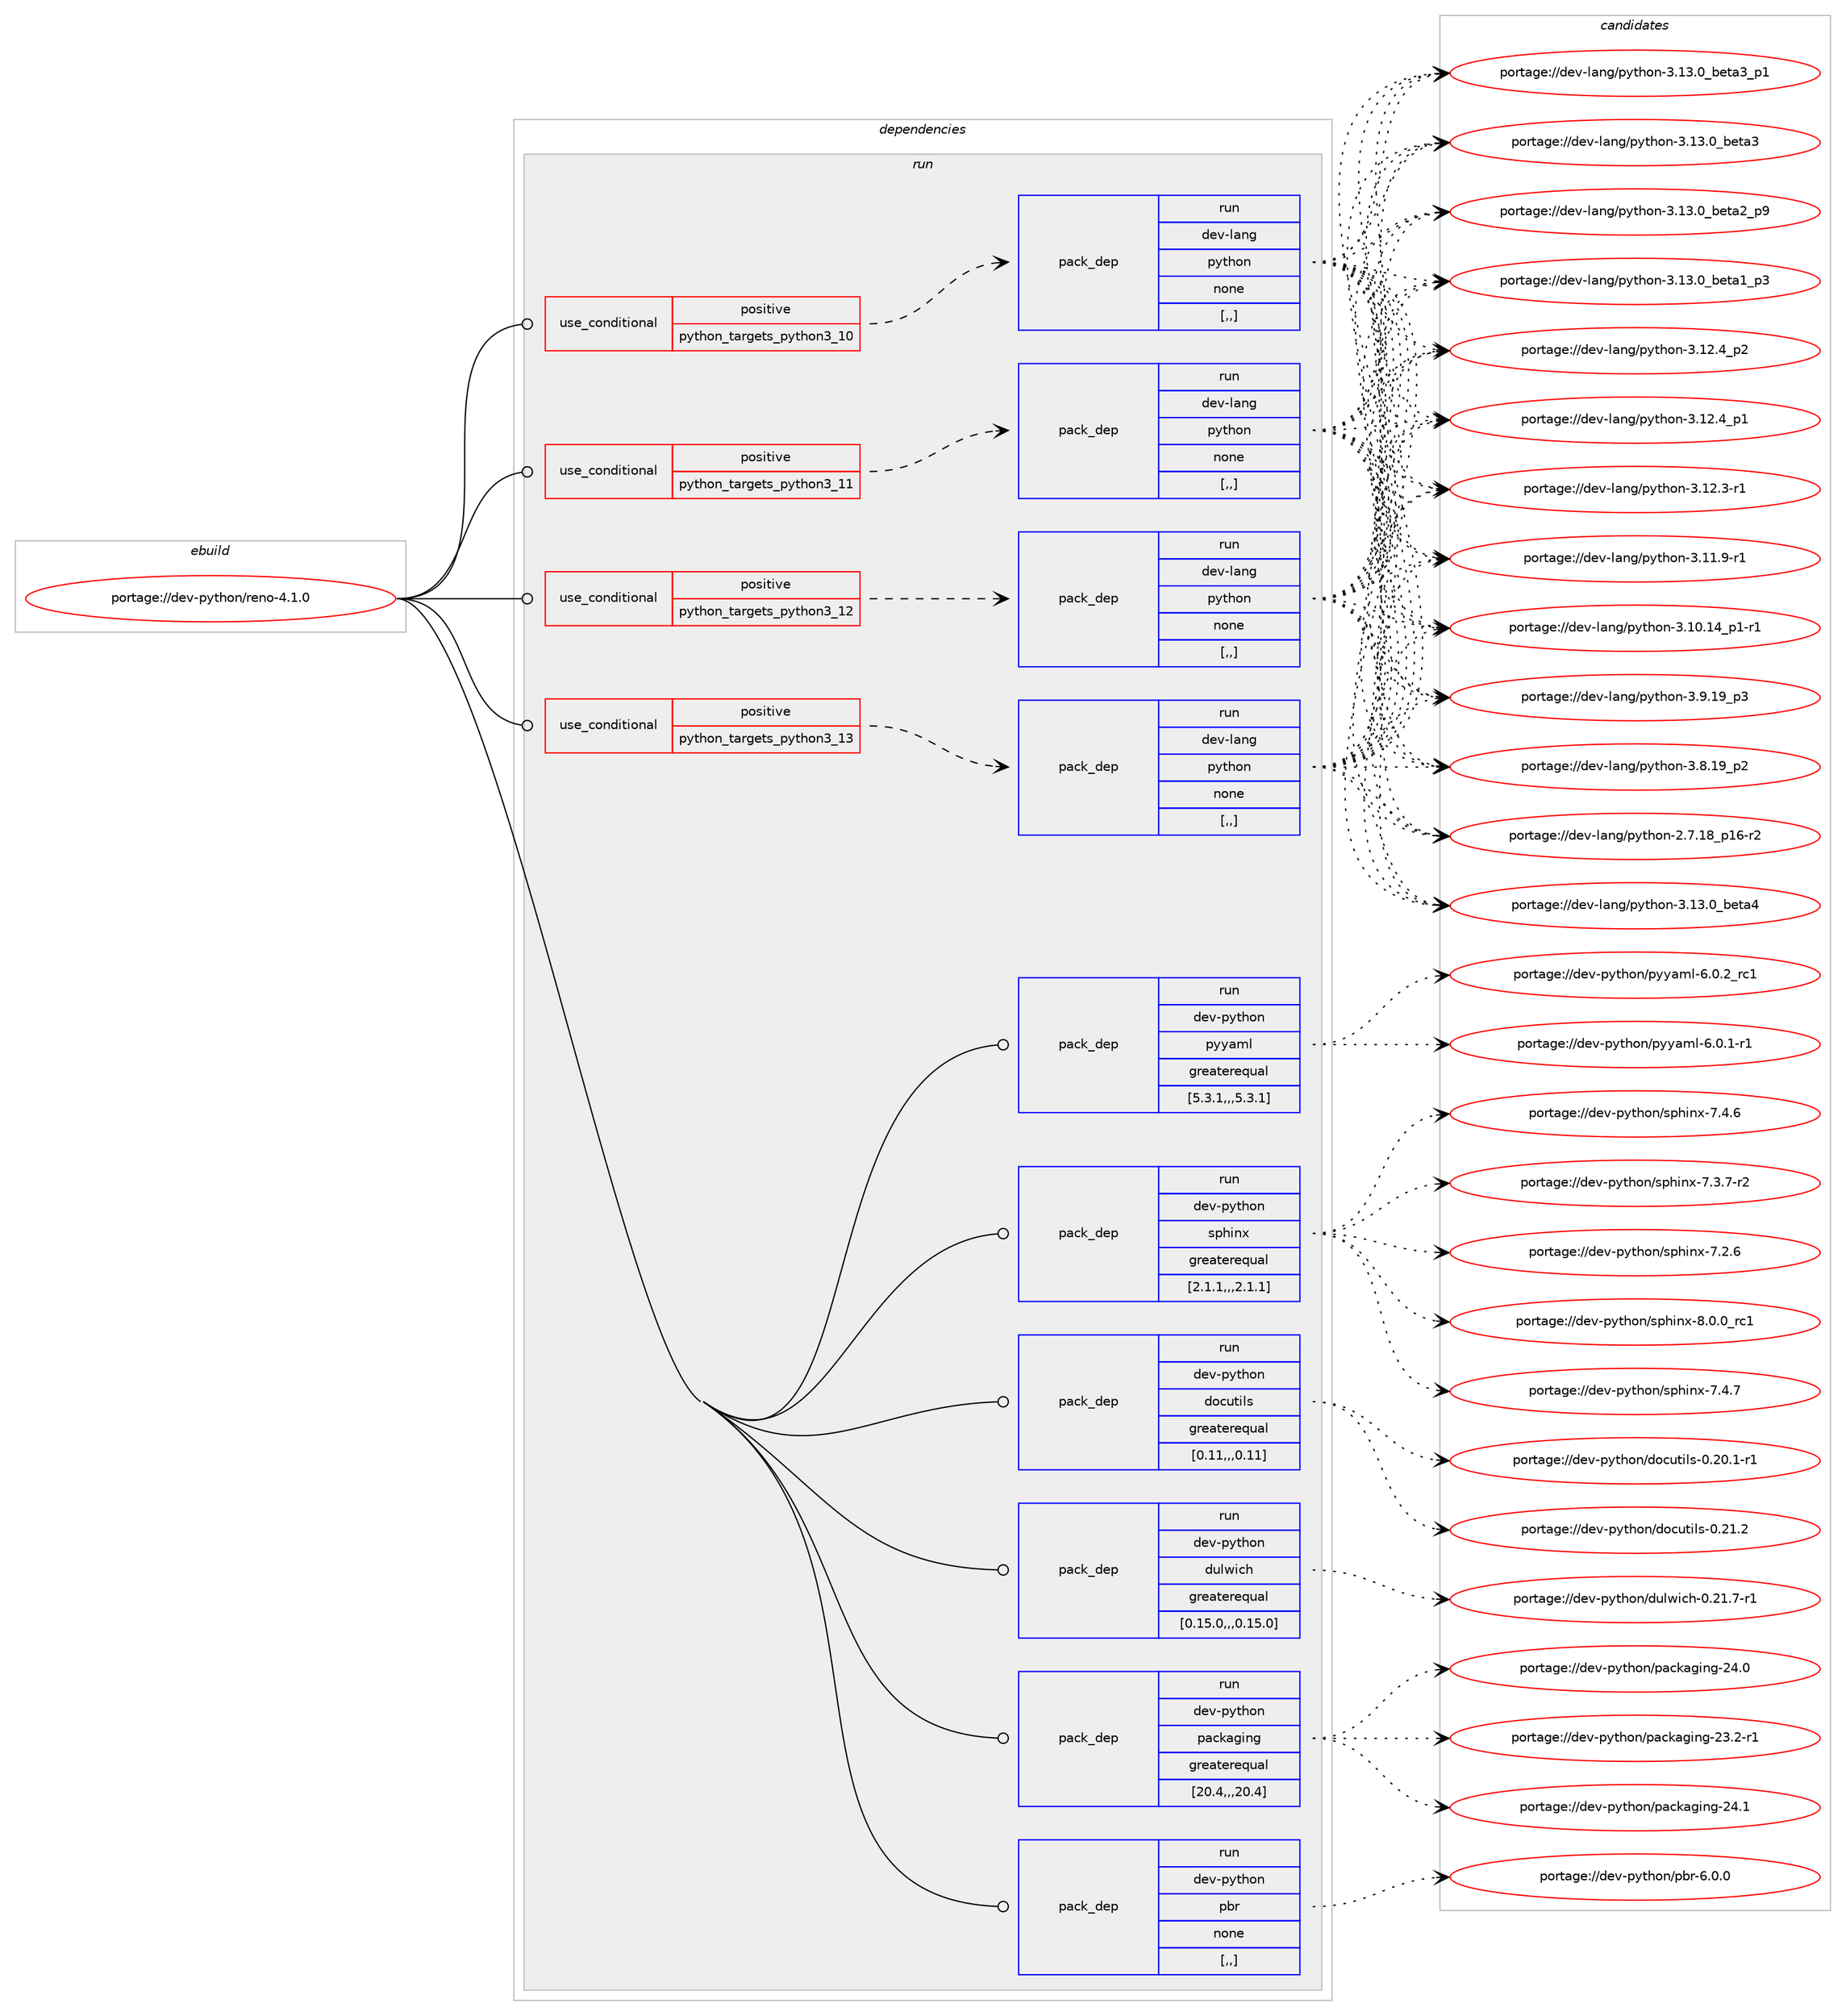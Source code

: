 digraph prolog {

# *************
# Graph options
# *************

newrank=true;
concentrate=true;
compound=true;
graph [rankdir=LR,fontname=Helvetica,fontsize=10,ranksep=1.5];#, ranksep=2.5, nodesep=0.2];
edge  [arrowhead=vee];
node  [fontname=Helvetica,fontsize=10];

# **********
# The ebuild
# **********

subgraph cluster_leftcol {
color=gray;
label=<<i>ebuild</i>>;
id [label="portage://dev-python/reno-4.1.0", color=red, width=4, href="../dev-python/reno-4.1.0.svg"];
}

# ****************
# The dependencies
# ****************

subgraph cluster_midcol {
color=gray;
label=<<i>dependencies</i>>;
subgraph cluster_compile {
fillcolor="#eeeeee";
style=filled;
label=<<i>compile</i>>;
}
subgraph cluster_compileandrun {
fillcolor="#eeeeee";
style=filled;
label=<<i>compile and run</i>>;
}
subgraph cluster_run {
fillcolor="#eeeeee";
style=filled;
label=<<i>run</i>>;
subgraph cond39015 {
dependency162029 [label=<<TABLE BORDER="0" CELLBORDER="1" CELLSPACING="0" CELLPADDING="4"><TR><TD ROWSPAN="3" CELLPADDING="10">use_conditional</TD></TR><TR><TD>positive</TD></TR><TR><TD>python_targets_python3_10</TD></TR></TABLE>>, shape=none, color=red];
subgraph pack121742 {
dependency162030 [label=<<TABLE BORDER="0" CELLBORDER="1" CELLSPACING="0" CELLPADDING="4" WIDTH="220"><TR><TD ROWSPAN="6" CELLPADDING="30">pack_dep</TD></TR><TR><TD WIDTH="110">run</TD></TR><TR><TD>dev-lang</TD></TR><TR><TD>python</TD></TR><TR><TD>none</TD></TR><TR><TD>[,,]</TD></TR></TABLE>>, shape=none, color=blue];
}
dependency162029:e -> dependency162030:w [weight=20,style="dashed",arrowhead="vee"];
}
id:e -> dependency162029:w [weight=20,style="solid",arrowhead="odot"];
subgraph cond39016 {
dependency162031 [label=<<TABLE BORDER="0" CELLBORDER="1" CELLSPACING="0" CELLPADDING="4"><TR><TD ROWSPAN="3" CELLPADDING="10">use_conditional</TD></TR><TR><TD>positive</TD></TR><TR><TD>python_targets_python3_11</TD></TR></TABLE>>, shape=none, color=red];
subgraph pack121743 {
dependency162032 [label=<<TABLE BORDER="0" CELLBORDER="1" CELLSPACING="0" CELLPADDING="4" WIDTH="220"><TR><TD ROWSPAN="6" CELLPADDING="30">pack_dep</TD></TR><TR><TD WIDTH="110">run</TD></TR><TR><TD>dev-lang</TD></TR><TR><TD>python</TD></TR><TR><TD>none</TD></TR><TR><TD>[,,]</TD></TR></TABLE>>, shape=none, color=blue];
}
dependency162031:e -> dependency162032:w [weight=20,style="dashed",arrowhead="vee"];
}
id:e -> dependency162031:w [weight=20,style="solid",arrowhead="odot"];
subgraph cond39017 {
dependency162033 [label=<<TABLE BORDER="0" CELLBORDER="1" CELLSPACING="0" CELLPADDING="4"><TR><TD ROWSPAN="3" CELLPADDING="10">use_conditional</TD></TR><TR><TD>positive</TD></TR><TR><TD>python_targets_python3_12</TD></TR></TABLE>>, shape=none, color=red];
subgraph pack121744 {
dependency162034 [label=<<TABLE BORDER="0" CELLBORDER="1" CELLSPACING="0" CELLPADDING="4" WIDTH="220"><TR><TD ROWSPAN="6" CELLPADDING="30">pack_dep</TD></TR><TR><TD WIDTH="110">run</TD></TR><TR><TD>dev-lang</TD></TR><TR><TD>python</TD></TR><TR><TD>none</TD></TR><TR><TD>[,,]</TD></TR></TABLE>>, shape=none, color=blue];
}
dependency162033:e -> dependency162034:w [weight=20,style="dashed",arrowhead="vee"];
}
id:e -> dependency162033:w [weight=20,style="solid",arrowhead="odot"];
subgraph cond39018 {
dependency162035 [label=<<TABLE BORDER="0" CELLBORDER="1" CELLSPACING="0" CELLPADDING="4"><TR><TD ROWSPAN="3" CELLPADDING="10">use_conditional</TD></TR><TR><TD>positive</TD></TR><TR><TD>python_targets_python3_13</TD></TR></TABLE>>, shape=none, color=red];
subgraph pack121745 {
dependency162036 [label=<<TABLE BORDER="0" CELLBORDER="1" CELLSPACING="0" CELLPADDING="4" WIDTH="220"><TR><TD ROWSPAN="6" CELLPADDING="30">pack_dep</TD></TR><TR><TD WIDTH="110">run</TD></TR><TR><TD>dev-lang</TD></TR><TR><TD>python</TD></TR><TR><TD>none</TD></TR><TR><TD>[,,]</TD></TR></TABLE>>, shape=none, color=blue];
}
dependency162035:e -> dependency162036:w [weight=20,style="dashed",arrowhead="vee"];
}
id:e -> dependency162035:w [weight=20,style="solid",arrowhead="odot"];
subgraph pack121746 {
dependency162037 [label=<<TABLE BORDER="0" CELLBORDER="1" CELLSPACING="0" CELLPADDING="4" WIDTH="220"><TR><TD ROWSPAN="6" CELLPADDING="30">pack_dep</TD></TR><TR><TD WIDTH="110">run</TD></TR><TR><TD>dev-python</TD></TR><TR><TD>docutils</TD></TR><TR><TD>greaterequal</TD></TR><TR><TD>[0.11,,,0.11]</TD></TR></TABLE>>, shape=none, color=blue];
}
id:e -> dependency162037:w [weight=20,style="solid",arrowhead="odot"];
subgraph pack121747 {
dependency162038 [label=<<TABLE BORDER="0" CELLBORDER="1" CELLSPACING="0" CELLPADDING="4" WIDTH="220"><TR><TD ROWSPAN="6" CELLPADDING="30">pack_dep</TD></TR><TR><TD WIDTH="110">run</TD></TR><TR><TD>dev-python</TD></TR><TR><TD>dulwich</TD></TR><TR><TD>greaterequal</TD></TR><TR><TD>[0.15.0,,,0.15.0]</TD></TR></TABLE>>, shape=none, color=blue];
}
id:e -> dependency162038:w [weight=20,style="solid",arrowhead="odot"];
subgraph pack121748 {
dependency162039 [label=<<TABLE BORDER="0" CELLBORDER="1" CELLSPACING="0" CELLPADDING="4" WIDTH="220"><TR><TD ROWSPAN="6" CELLPADDING="30">pack_dep</TD></TR><TR><TD WIDTH="110">run</TD></TR><TR><TD>dev-python</TD></TR><TR><TD>packaging</TD></TR><TR><TD>greaterequal</TD></TR><TR><TD>[20.4,,,20.4]</TD></TR></TABLE>>, shape=none, color=blue];
}
id:e -> dependency162039:w [weight=20,style="solid",arrowhead="odot"];
subgraph pack121749 {
dependency162040 [label=<<TABLE BORDER="0" CELLBORDER="1" CELLSPACING="0" CELLPADDING="4" WIDTH="220"><TR><TD ROWSPAN="6" CELLPADDING="30">pack_dep</TD></TR><TR><TD WIDTH="110">run</TD></TR><TR><TD>dev-python</TD></TR><TR><TD>pbr</TD></TR><TR><TD>none</TD></TR><TR><TD>[,,]</TD></TR></TABLE>>, shape=none, color=blue];
}
id:e -> dependency162040:w [weight=20,style="solid",arrowhead="odot"];
subgraph pack121750 {
dependency162041 [label=<<TABLE BORDER="0" CELLBORDER="1" CELLSPACING="0" CELLPADDING="4" WIDTH="220"><TR><TD ROWSPAN="6" CELLPADDING="30">pack_dep</TD></TR><TR><TD WIDTH="110">run</TD></TR><TR><TD>dev-python</TD></TR><TR><TD>pyyaml</TD></TR><TR><TD>greaterequal</TD></TR><TR><TD>[5.3.1,,,5.3.1]</TD></TR></TABLE>>, shape=none, color=blue];
}
id:e -> dependency162041:w [weight=20,style="solid",arrowhead="odot"];
subgraph pack121751 {
dependency162042 [label=<<TABLE BORDER="0" CELLBORDER="1" CELLSPACING="0" CELLPADDING="4" WIDTH="220"><TR><TD ROWSPAN="6" CELLPADDING="30">pack_dep</TD></TR><TR><TD WIDTH="110">run</TD></TR><TR><TD>dev-python</TD></TR><TR><TD>sphinx</TD></TR><TR><TD>greaterequal</TD></TR><TR><TD>[2.1.1,,,2.1.1]</TD></TR></TABLE>>, shape=none, color=blue];
}
id:e -> dependency162042:w [weight=20,style="solid",arrowhead="odot"];
}
}

# **************
# The candidates
# **************

subgraph cluster_choices {
rank=same;
color=gray;
label=<<i>candidates</i>>;

subgraph choice121742 {
color=black;
nodesep=1;
choice1001011184510897110103471121211161041111104551464951464895981011169752 [label="portage://dev-lang/python-3.13.0_beta4", color=red, width=4,href="../dev-lang/python-3.13.0_beta4.svg"];
choice10010111845108971101034711212111610411111045514649514648959810111697519511249 [label="portage://dev-lang/python-3.13.0_beta3_p1", color=red, width=4,href="../dev-lang/python-3.13.0_beta3_p1.svg"];
choice1001011184510897110103471121211161041111104551464951464895981011169751 [label="portage://dev-lang/python-3.13.0_beta3", color=red, width=4,href="../dev-lang/python-3.13.0_beta3.svg"];
choice10010111845108971101034711212111610411111045514649514648959810111697509511257 [label="portage://dev-lang/python-3.13.0_beta2_p9", color=red, width=4,href="../dev-lang/python-3.13.0_beta2_p9.svg"];
choice10010111845108971101034711212111610411111045514649514648959810111697499511251 [label="portage://dev-lang/python-3.13.0_beta1_p3", color=red, width=4,href="../dev-lang/python-3.13.0_beta1_p3.svg"];
choice100101118451089711010347112121116104111110455146495046529511250 [label="portage://dev-lang/python-3.12.4_p2", color=red, width=4,href="../dev-lang/python-3.12.4_p2.svg"];
choice100101118451089711010347112121116104111110455146495046529511249 [label="portage://dev-lang/python-3.12.4_p1", color=red, width=4,href="../dev-lang/python-3.12.4_p1.svg"];
choice100101118451089711010347112121116104111110455146495046514511449 [label="portage://dev-lang/python-3.12.3-r1", color=red, width=4,href="../dev-lang/python-3.12.3-r1.svg"];
choice100101118451089711010347112121116104111110455146494946574511449 [label="portage://dev-lang/python-3.11.9-r1", color=red, width=4,href="../dev-lang/python-3.11.9-r1.svg"];
choice100101118451089711010347112121116104111110455146494846495295112494511449 [label="portage://dev-lang/python-3.10.14_p1-r1", color=red, width=4,href="../dev-lang/python-3.10.14_p1-r1.svg"];
choice100101118451089711010347112121116104111110455146574649579511251 [label="portage://dev-lang/python-3.9.19_p3", color=red, width=4,href="../dev-lang/python-3.9.19_p3.svg"];
choice100101118451089711010347112121116104111110455146564649579511250 [label="portage://dev-lang/python-3.8.19_p2", color=red, width=4,href="../dev-lang/python-3.8.19_p2.svg"];
choice100101118451089711010347112121116104111110455046554649569511249544511450 [label="portage://dev-lang/python-2.7.18_p16-r2", color=red, width=4,href="../dev-lang/python-2.7.18_p16-r2.svg"];
dependency162030:e -> choice1001011184510897110103471121211161041111104551464951464895981011169752:w [style=dotted,weight="100"];
dependency162030:e -> choice10010111845108971101034711212111610411111045514649514648959810111697519511249:w [style=dotted,weight="100"];
dependency162030:e -> choice1001011184510897110103471121211161041111104551464951464895981011169751:w [style=dotted,weight="100"];
dependency162030:e -> choice10010111845108971101034711212111610411111045514649514648959810111697509511257:w [style=dotted,weight="100"];
dependency162030:e -> choice10010111845108971101034711212111610411111045514649514648959810111697499511251:w [style=dotted,weight="100"];
dependency162030:e -> choice100101118451089711010347112121116104111110455146495046529511250:w [style=dotted,weight="100"];
dependency162030:e -> choice100101118451089711010347112121116104111110455146495046529511249:w [style=dotted,weight="100"];
dependency162030:e -> choice100101118451089711010347112121116104111110455146495046514511449:w [style=dotted,weight="100"];
dependency162030:e -> choice100101118451089711010347112121116104111110455146494946574511449:w [style=dotted,weight="100"];
dependency162030:e -> choice100101118451089711010347112121116104111110455146494846495295112494511449:w [style=dotted,weight="100"];
dependency162030:e -> choice100101118451089711010347112121116104111110455146574649579511251:w [style=dotted,weight="100"];
dependency162030:e -> choice100101118451089711010347112121116104111110455146564649579511250:w [style=dotted,weight="100"];
dependency162030:e -> choice100101118451089711010347112121116104111110455046554649569511249544511450:w [style=dotted,weight="100"];
}
subgraph choice121743 {
color=black;
nodesep=1;
choice1001011184510897110103471121211161041111104551464951464895981011169752 [label="portage://dev-lang/python-3.13.0_beta4", color=red, width=4,href="../dev-lang/python-3.13.0_beta4.svg"];
choice10010111845108971101034711212111610411111045514649514648959810111697519511249 [label="portage://dev-lang/python-3.13.0_beta3_p1", color=red, width=4,href="../dev-lang/python-3.13.0_beta3_p1.svg"];
choice1001011184510897110103471121211161041111104551464951464895981011169751 [label="portage://dev-lang/python-3.13.0_beta3", color=red, width=4,href="../dev-lang/python-3.13.0_beta3.svg"];
choice10010111845108971101034711212111610411111045514649514648959810111697509511257 [label="portage://dev-lang/python-3.13.0_beta2_p9", color=red, width=4,href="../dev-lang/python-3.13.0_beta2_p9.svg"];
choice10010111845108971101034711212111610411111045514649514648959810111697499511251 [label="portage://dev-lang/python-3.13.0_beta1_p3", color=red, width=4,href="../dev-lang/python-3.13.0_beta1_p3.svg"];
choice100101118451089711010347112121116104111110455146495046529511250 [label="portage://dev-lang/python-3.12.4_p2", color=red, width=4,href="../dev-lang/python-3.12.4_p2.svg"];
choice100101118451089711010347112121116104111110455146495046529511249 [label="portage://dev-lang/python-3.12.4_p1", color=red, width=4,href="../dev-lang/python-3.12.4_p1.svg"];
choice100101118451089711010347112121116104111110455146495046514511449 [label="portage://dev-lang/python-3.12.3-r1", color=red, width=4,href="../dev-lang/python-3.12.3-r1.svg"];
choice100101118451089711010347112121116104111110455146494946574511449 [label="portage://dev-lang/python-3.11.9-r1", color=red, width=4,href="../dev-lang/python-3.11.9-r1.svg"];
choice100101118451089711010347112121116104111110455146494846495295112494511449 [label="portage://dev-lang/python-3.10.14_p1-r1", color=red, width=4,href="../dev-lang/python-3.10.14_p1-r1.svg"];
choice100101118451089711010347112121116104111110455146574649579511251 [label="portage://dev-lang/python-3.9.19_p3", color=red, width=4,href="../dev-lang/python-3.9.19_p3.svg"];
choice100101118451089711010347112121116104111110455146564649579511250 [label="portage://dev-lang/python-3.8.19_p2", color=red, width=4,href="../dev-lang/python-3.8.19_p2.svg"];
choice100101118451089711010347112121116104111110455046554649569511249544511450 [label="portage://dev-lang/python-2.7.18_p16-r2", color=red, width=4,href="../dev-lang/python-2.7.18_p16-r2.svg"];
dependency162032:e -> choice1001011184510897110103471121211161041111104551464951464895981011169752:w [style=dotted,weight="100"];
dependency162032:e -> choice10010111845108971101034711212111610411111045514649514648959810111697519511249:w [style=dotted,weight="100"];
dependency162032:e -> choice1001011184510897110103471121211161041111104551464951464895981011169751:w [style=dotted,weight="100"];
dependency162032:e -> choice10010111845108971101034711212111610411111045514649514648959810111697509511257:w [style=dotted,weight="100"];
dependency162032:e -> choice10010111845108971101034711212111610411111045514649514648959810111697499511251:w [style=dotted,weight="100"];
dependency162032:e -> choice100101118451089711010347112121116104111110455146495046529511250:w [style=dotted,weight="100"];
dependency162032:e -> choice100101118451089711010347112121116104111110455146495046529511249:w [style=dotted,weight="100"];
dependency162032:e -> choice100101118451089711010347112121116104111110455146495046514511449:w [style=dotted,weight="100"];
dependency162032:e -> choice100101118451089711010347112121116104111110455146494946574511449:w [style=dotted,weight="100"];
dependency162032:e -> choice100101118451089711010347112121116104111110455146494846495295112494511449:w [style=dotted,weight="100"];
dependency162032:e -> choice100101118451089711010347112121116104111110455146574649579511251:w [style=dotted,weight="100"];
dependency162032:e -> choice100101118451089711010347112121116104111110455146564649579511250:w [style=dotted,weight="100"];
dependency162032:e -> choice100101118451089711010347112121116104111110455046554649569511249544511450:w [style=dotted,weight="100"];
}
subgraph choice121744 {
color=black;
nodesep=1;
choice1001011184510897110103471121211161041111104551464951464895981011169752 [label="portage://dev-lang/python-3.13.0_beta4", color=red, width=4,href="../dev-lang/python-3.13.0_beta4.svg"];
choice10010111845108971101034711212111610411111045514649514648959810111697519511249 [label="portage://dev-lang/python-3.13.0_beta3_p1", color=red, width=4,href="../dev-lang/python-3.13.0_beta3_p1.svg"];
choice1001011184510897110103471121211161041111104551464951464895981011169751 [label="portage://dev-lang/python-3.13.0_beta3", color=red, width=4,href="../dev-lang/python-3.13.0_beta3.svg"];
choice10010111845108971101034711212111610411111045514649514648959810111697509511257 [label="portage://dev-lang/python-3.13.0_beta2_p9", color=red, width=4,href="../dev-lang/python-3.13.0_beta2_p9.svg"];
choice10010111845108971101034711212111610411111045514649514648959810111697499511251 [label="portage://dev-lang/python-3.13.0_beta1_p3", color=red, width=4,href="../dev-lang/python-3.13.0_beta1_p3.svg"];
choice100101118451089711010347112121116104111110455146495046529511250 [label="portage://dev-lang/python-3.12.4_p2", color=red, width=4,href="../dev-lang/python-3.12.4_p2.svg"];
choice100101118451089711010347112121116104111110455146495046529511249 [label="portage://dev-lang/python-3.12.4_p1", color=red, width=4,href="../dev-lang/python-3.12.4_p1.svg"];
choice100101118451089711010347112121116104111110455146495046514511449 [label="portage://dev-lang/python-3.12.3-r1", color=red, width=4,href="../dev-lang/python-3.12.3-r1.svg"];
choice100101118451089711010347112121116104111110455146494946574511449 [label="portage://dev-lang/python-3.11.9-r1", color=red, width=4,href="../dev-lang/python-3.11.9-r1.svg"];
choice100101118451089711010347112121116104111110455146494846495295112494511449 [label="portage://dev-lang/python-3.10.14_p1-r1", color=red, width=4,href="../dev-lang/python-3.10.14_p1-r1.svg"];
choice100101118451089711010347112121116104111110455146574649579511251 [label="portage://dev-lang/python-3.9.19_p3", color=red, width=4,href="../dev-lang/python-3.9.19_p3.svg"];
choice100101118451089711010347112121116104111110455146564649579511250 [label="portage://dev-lang/python-3.8.19_p2", color=red, width=4,href="../dev-lang/python-3.8.19_p2.svg"];
choice100101118451089711010347112121116104111110455046554649569511249544511450 [label="portage://dev-lang/python-2.7.18_p16-r2", color=red, width=4,href="../dev-lang/python-2.7.18_p16-r2.svg"];
dependency162034:e -> choice1001011184510897110103471121211161041111104551464951464895981011169752:w [style=dotted,weight="100"];
dependency162034:e -> choice10010111845108971101034711212111610411111045514649514648959810111697519511249:w [style=dotted,weight="100"];
dependency162034:e -> choice1001011184510897110103471121211161041111104551464951464895981011169751:w [style=dotted,weight="100"];
dependency162034:e -> choice10010111845108971101034711212111610411111045514649514648959810111697509511257:w [style=dotted,weight="100"];
dependency162034:e -> choice10010111845108971101034711212111610411111045514649514648959810111697499511251:w [style=dotted,weight="100"];
dependency162034:e -> choice100101118451089711010347112121116104111110455146495046529511250:w [style=dotted,weight="100"];
dependency162034:e -> choice100101118451089711010347112121116104111110455146495046529511249:w [style=dotted,weight="100"];
dependency162034:e -> choice100101118451089711010347112121116104111110455146495046514511449:w [style=dotted,weight="100"];
dependency162034:e -> choice100101118451089711010347112121116104111110455146494946574511449:w [style=dotted,weight="100"];
dependency162034:e -> choice100101118451089711010347112121116104111110455146494846495295112494511449:w [style=dotted,weight="100"];
dependency162034:e -> choice100101118451089711010347112121116104111110455146574649579511251:w [style=dotted,weight="100"];
dependency162034:e -> choice100101118451089711010347112121116104111110455146564649579511250:w [style=dotted,weight="100"];
dependency162034:e -> choice100101118451089711010347112121116104111110455046554649569511249544511450:w [style=dotted,weight="100"];
}
subgraph choice121745 {
color=black;
nodesep=1;
choice1001011184510897110103471121211161041111104551464951464895981011169752 [label="portage://dev-lang/python-3.13.0_beta4", color=red, width=4,href="../dev-lang/python-3.13.0_beta4.svg"];
choice10010111845108971101034711212111610411111045514649514648959810111697519511249 [label="portage://dev-lang/python-3.13.0_beta3_p1", color=red, width=4,href="../dev-lang/python-3.13.0_beta3_p1.svg"];
choice1001011184510897110103471121211161041111104551464951464895981011169751 [label="portage://dev-lang/python-3.13.0_beta3", color=red, width=4,href="../dev-lang/python-3.13.0_beta3.svg"];
choice10010111845108971101034711212111610411111045514649514648959810111697509511257 [label="portage://dev-lang/python-3.13.0_beta2_p9", color=red, width=4,href="../dev-lang/python-3.13.0_beta2_p9.svg"];
choice10010111845108971101034711212111610411111045514649514648959810111697499511251 [label="portage://dev-lang/python-3.13.0_beta1_p3", color=red, width=4,href="../dev-lang/python-3.13.0_beta1_p3.svg"];
choice100101118451089711010347112121116104111110455146495046529511250 [label="portage://dev-lang/python-3.12.4_p2", color=red, width=4,href="../dev-lang/python-3.12.4_p2.svg"];
choice100101118451089711010347112121116104111110455146495046529511249 [label="portage://dev-lang/python-3.12.4_p1", color=red, width=4,href="../dev-lang/python-3.12.4_p1.svg"];
choice100101118451089711010347112121116104111110455146495046514511449 [label="portage://dev-lang/python-3.12.3-r1", color=red, width=4,href="../dev-lang/python-3.12.3-r1.svg"];
choice100101118451089711010347112121116104111110455146494946574511449 [label="portage://dev-lang/python-3.11.9-r1", color=red, width=4,href="../dev-lang/python-3.11.9-r1.svg"];
choice100101118451089711010347112121116104111110455146494846495295112494511449 [label="portage://dev-lang/python-3.10.14_p1-r1", color=red, width=4,href="../dev-lang/python-3.10.14_p1-r1.svg"];
choice100101118451089711010347112121116104111110455146574649579511251 [label="portage://dev-lang/python-3.9.19_p3", color=red, width=4,href="../dev-lang/python-3.9.19_p3.svg"];
choice100101118451089711010347112121116104111110455146564649579511250 [label="portage://dev-lang/python-3.8.19_p2", color=red, width=4,href="../dev-lang/python-3.8.19_p2.svg"];
choice100101118451089711010347112121116104111110455046554649569511249544511450 [label="portage://dev-lang/python-2.7.18_p16-r2", color=red, width=4,href="../dev-lang/python-2.7.18_p16-r2.svg"];
dependency162036:e -> choice1001011184510897110103471121211161041111104551464951464895981011169752:w [style=dotted,weight="100"];
dependency162036:e -> choice10010111845108971101034711212111610411111045514649514648959810111697519511249:w [style=dotted,weight="100"];
dependency162036:e -> choice1001011184510897110103471121211161041111104551464951464895981011169751:w [style=dotted,weight="100"];
dependency162036:e -> choice10010111845108971101034711212111610411111045514649514648959810111697509511257:w [style=dotted,weight="100"];
dependency162036:e -> choice10010111845108971101034711212111610411111045514649514648959810111697499511251:w [style=dotted,weight="100"];
dependency162036:e -> choice100101118451089711010347112121116104111110455146495046529511250:w [style=dotted,weight="100"];
dependency162036:e -> choice100101118451089711010347112121116104111110455146495046529511249:w [style=dotted,weight="100"];
dependency162036:e -> choice100101118451089711010347112121116104111110455146495046514511449:w [style=dotted,weight="100"];
dependency162036:e -> choice100101118451089711010347112121116104111110455146494946574511449:w [style=dotted,weight="100"];
dependency162036:e -> choice100101118451089711010347112121116104111110455146494846495295112494511449:w [style=dotted,weight="100"];
dependency162036:e -> choice100101118451089711010347112121116104111110455146574649579511251:w [style=dotted,weight="100"];
dependency162036:e -> choice100101118451089711010347112121116104111110455146564649579511250:w [style=dotted,weight="100"];
dependency162036:e -> choice100101118451089711010347112121116104111110455046554649569511249544511450:w [style=dotted,weight="100"];
}
subgraph choice121746 {
color=black;
nodesep=1;
choice10010111845112121116104111110471001119911711610510811545484650494650 [label="portage://dev-python/docutils-0.21.2", color=red, width=4,href="../dev-python/docutils-0.21.2.svg"];
choice100101118451121211161041111104710011199117116105108115454846504846494511449 [label="portage://dev-python/docutils-0.20.1-r1", color=red, width=4,href="../dev-python/docutils-0.20.1-r1.svg"];
dependency162037:e -> choice10010111845112121116104111110471001119911711610510811545484650494650:w [style=dotted,weight="100"];
dependency162037:e -> choice100101118451121211161041111104710011199117116105108115454846504846494511449:w [style=dotted,weight="100"];
}
subgraph choice121747 {
color=black;
nodesep=1;
choice100101118451121211161041111104710011710811910599104454846504946554511449 [label="portage://dev-python/dulwich-0.21.7-r1", color=red, width=4,href="../dev-python/dulwich-0.21.7-r1.svg"];
dependency162038:e -> choice100101118451121211161041111104710011710811910599104454846504946554511449:w [style=dotted,weight="100"];
}
subgraph choice121748 {
color=black;
nodesep=1;
choice10010111845112121116104111110471129799107971031051101034550524649 [label="portage://dev-python/packaging-24.1", color=red, width=4,href="../dev-python/packaging-24.1.svg"];
choice10010111845112121116104111110471129799107971031051101034550524648 [label="portage://dev-python/packaging-24.0", color=red, width=4,href="../dev-python/packaging-24.0.svg"];
choice100101118451121211161041111104711297991079710310511010345505146504511449 [label="portage://dev-python/packaging-23.2-r1", color=red, width=4,href="../dev-python/packaging-23.2-r1.svg"];
dependency162039:e -> choice10010111845112121116104111110471129799107971031051101034550524649:w [style=dotted,weight="100"];
dependency162039:e -> choice10010111845112121116104111110471129799107971031051101034550524648:w [style=dotted,weight="100"];
dependency162039:e -> choice100101118451121211161041111104711297991079710310511010345505146504511449:w [style=dotted,weight="100"];
}
subgraph choice121749 {
color=black;
nodesep=1;
choice100101118451121211161041111104711298114455446484648 [label="portage://dev-python/pbr-6.0.0", color=red, width=4,href="../dev-python/pbr-6.0.0.svg"];
dependency162040:e -> choice100101118451121211161041111104711298114455446484648:w [style=dotted,weight="100"];
}
subgraph choice121750 {
color=black;
nodesep=1;
choice100101118451121211161041111104711212112197109108455446484650951149949 [label="portage://dev-python/pyyaml-6.0.2_rc1", color=red, width=4,href="../dev-python/pyyaml-6.0.2_rc1.svg"];
choice1001011184511212111610411111047112121121971091084554464846494511449 [label="portage://dev-python/pyyaml-6.0.1-r1", color=red, width=4,href="../dev-python/pyyaml-6.0.1-r1.svg"];
dependency162041:e -> choice100101118451121211161041111104711212112197109108455446484650951149949:w [style=dotted,weight="100"];
dependency162041:e -> choice1001011184511212111610411111047112121121971091084554464846494511449:w [style=dotted,weight="100"];
}
subgraph choice121751 {
color=black;
nodesep=1;
choice1001011184511212111610411111047115112104105110120455646484648951149949 [label="portage://dev-python/sphinx-8.0.0_rc1", color=red, width=4,href="../dev-python/sphinx-8.0.0_rc1.svg"];
choice1001011184511212111610411111047115112104105110120455546524655 [label="portage://dev-python/sphinx-7.4.7", color=red, width=4,href="../dev-python/sphinx-7.4.7.svg"];
choice1001011184511212111610411111047115112104105110120455546524654 [label="portage://dev-python/sphinx-7.4.6", color=red, width=4,href="../dev-python/sphinx-7.4.6.svg"];
choice10010111845112121116104111110471151121041051101204555465146554511450 [label="portage://dev-python/sphinx-7.3.7-r2", color=red, width=4,href="../dev-python/sphinx-7.3.7-r2.svg"];
choice1001011184511212111610411111047115112104105110120455546504654 [label="portage://dev-python/sphinx-7.2.6", color=red, width=4,href="../dev-python/sphinx-7.2.6.svg"];
dependency162042:e -> choice1001011184511212111610411111047115112104105110120455646484648951149949:w [style=dotted,weight="100"];
dependency162042:e -> choice1001011184511212111610411111047115112104105110120455546524655:w [style=dotted,weight="100"];
dependency162042:e -> choice1001011184511212111610411111047115112104105110120455546524654:w [style=dotted,weight="100"];
dependency162042:e -> choice10010111845112121116104111110471151121041051101204555465146554511450:w [style=dotted,weight="100"];
dependency162042:e -> choice1001011184511212111610411111047115112104105110120455546504654:w [style=dotted,weight="100"];
}
}

}
